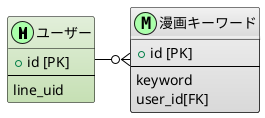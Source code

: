 @startuml

/'
  図の中で目立たせたいエンティティに着色するための
  色の名前（定数）を定義します。
'/
!define MAIN_ENTITY #E2EFDA-C6E0B4
!define MAIN_ENTITY_2 #FCE4D6-F8CBAD

/' 他の色も、用途が分りやすいように名前をつけます。 '/
!define METAL #F2F2F2-D9D9D9
!define MASTER_MARK_COLOR AAFFAA
!define TRANSACTION_MARK_COLOR FFAA00

/'
  デフォルトのスタイルを設定します。
  この場合の指定は class です。entity ではエラーになります。
'/
skinparam class {
  BackgroundColor METAL
  BorderColor Black
  ArrowColor Black
}

entity "ユーザー" as user <<M,MASTER_MARK_COLOR>> MAIN_ENTITY {
  + id [PK]
  --
  line_uid
}

entity "漫画キーワード" as keyword <<M,MASTER_MARK_COLOR>> {
  + id [PK]
  --
  keyword
  user_id[FK]
}

user --ri--o{ keyword
@enduml
